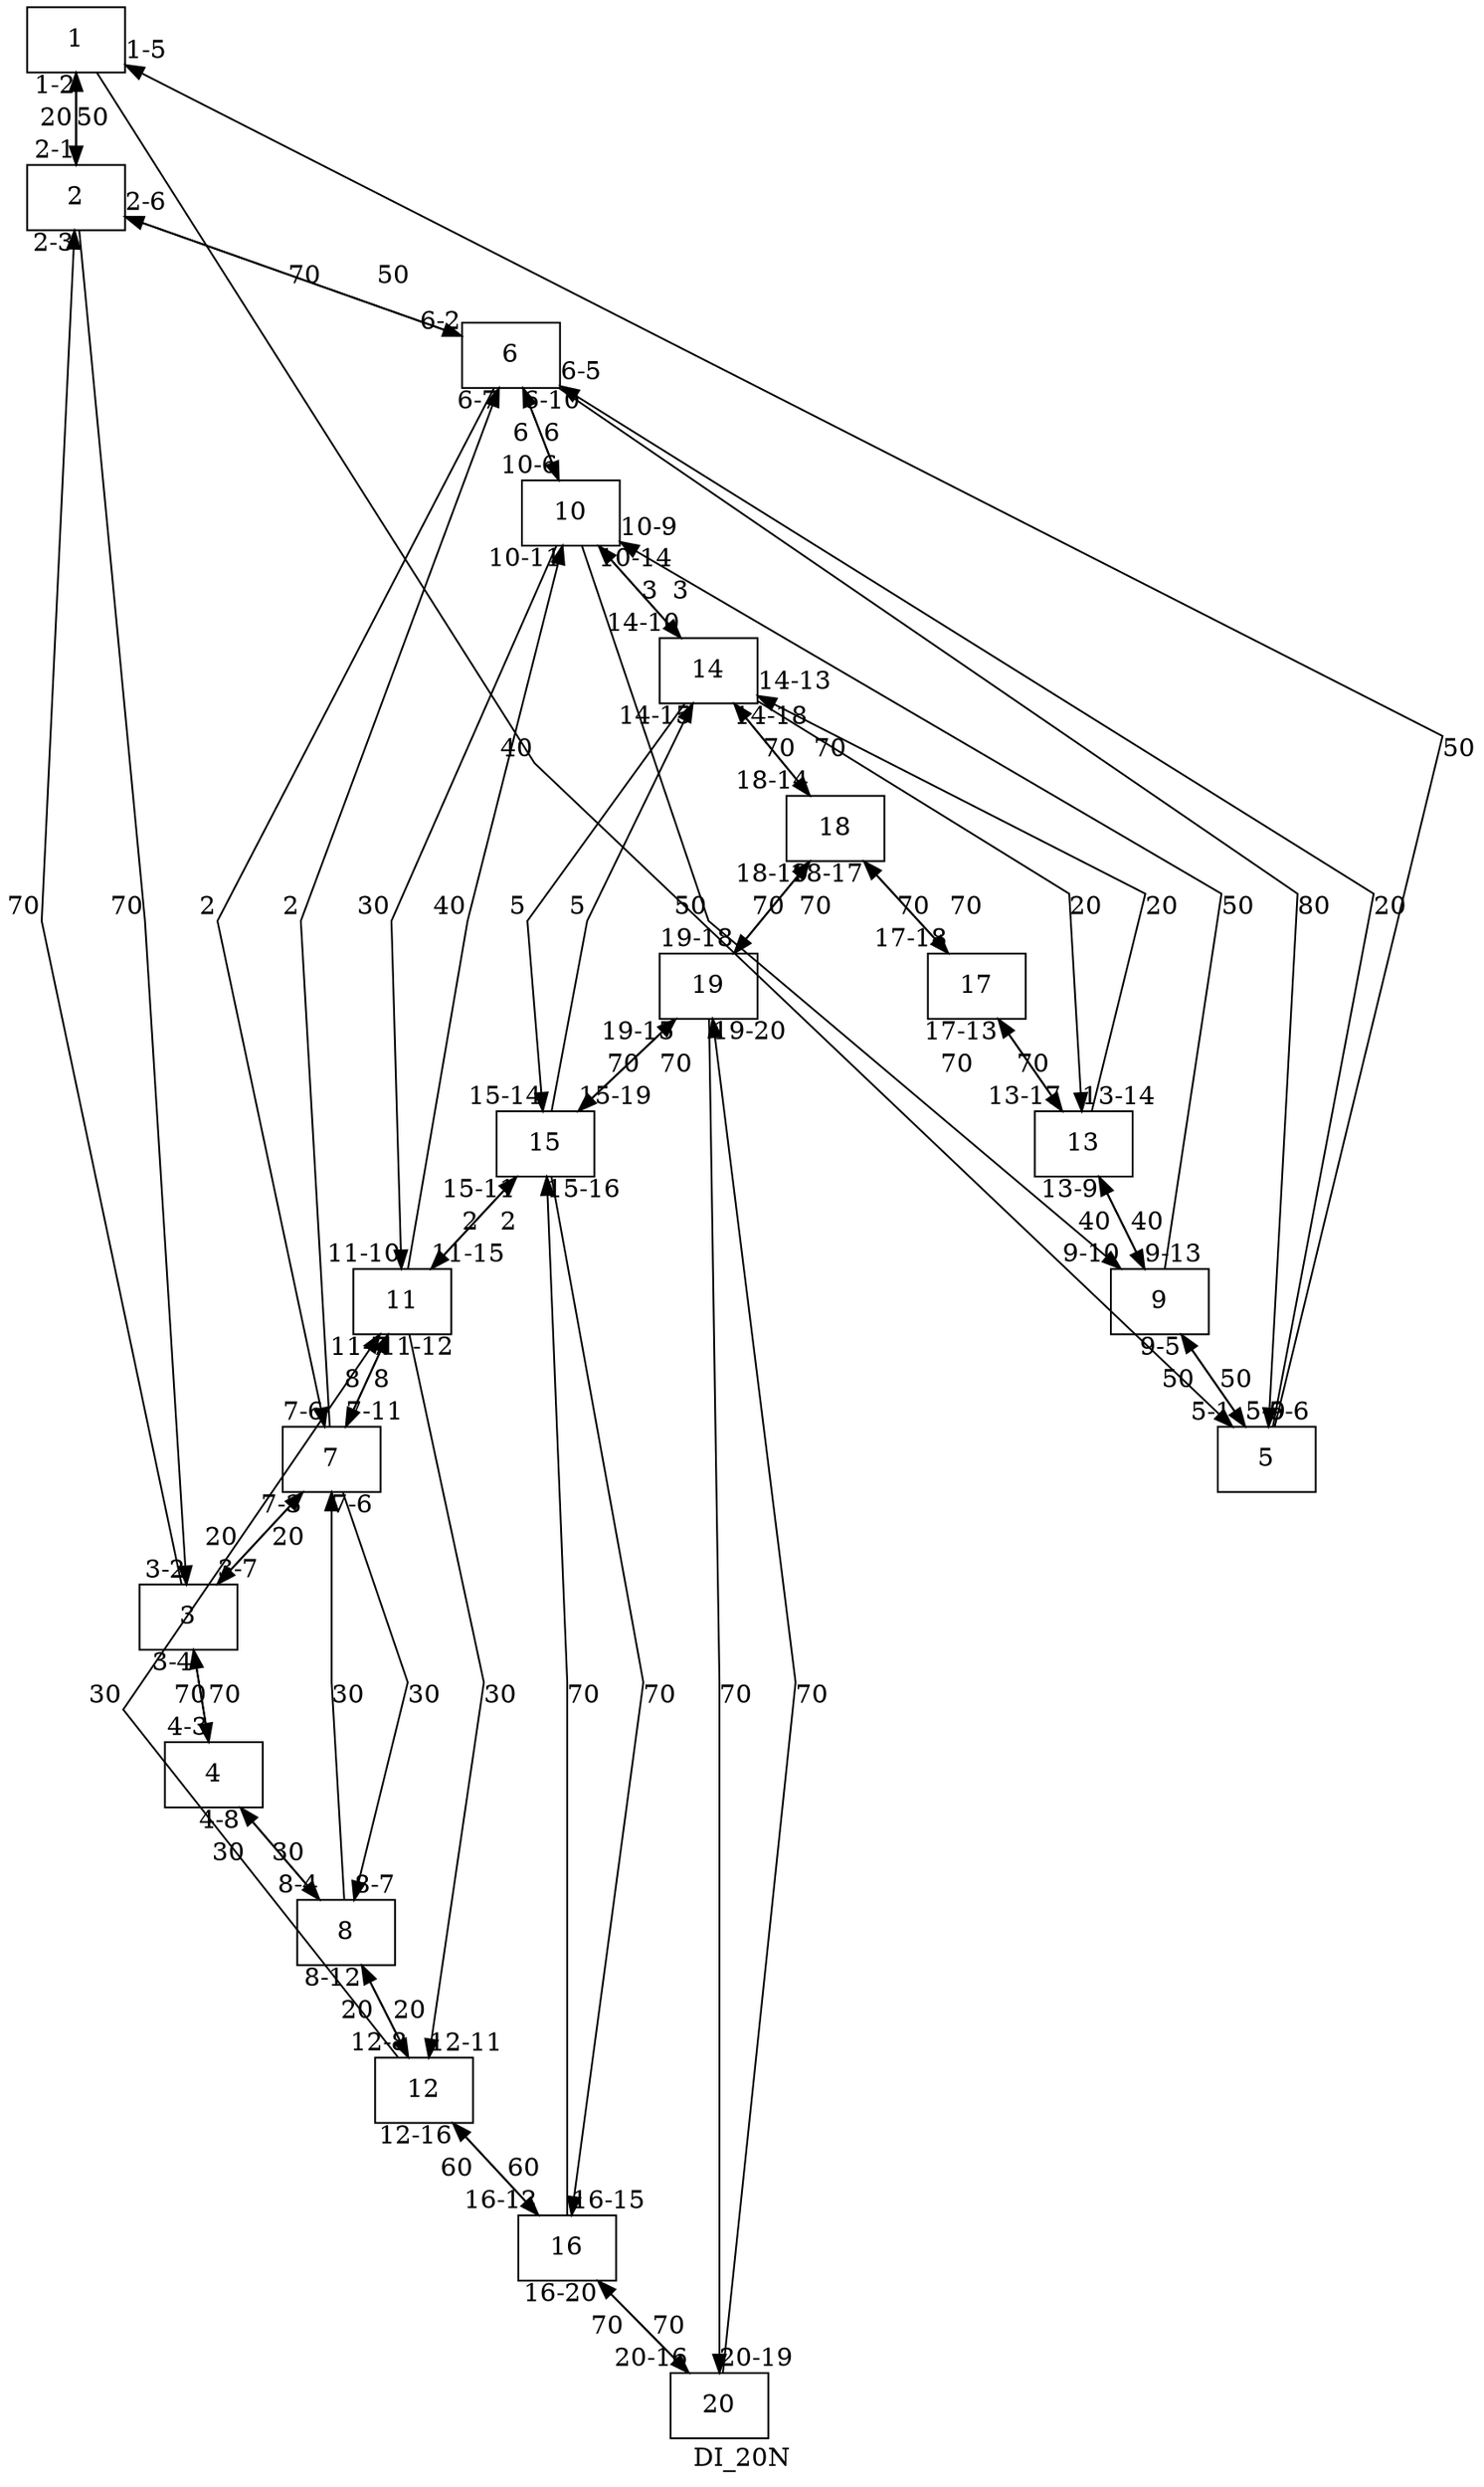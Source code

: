 digraph Test {

	/*compound=true*/
	node [shape=box];
	edge [len=3];
	/*Instantiation of nodes, required to successfully calling .get_node_list() 		(pydot) */
	1[group=V]; 2[group=V]; 3[group=V]; 4[group=V]; 5[group=A]; 6[group=A]; 7[group=A]; 8[group=A];	
	9[group=A]; 10[group=A]; 11[group=A]; 12[group=A]; 13[group=A]; 14[group=A]; 15[group=A]; 16[group=A]; 
	17[group=V]; 18[group=V]; 19[group=V]; 20[group=V];
	overlap = scale;
	splines = false;
	label = DI_20N;
	//orientation = portrait;

	1 -> 2	[label=20,headlabel="2-1" ,alias = 1,throughput=16,latency=4,delay=3,bandwidth = 10];
	2 -> 1	[label=50,headlabel="1-2",alias = 1,throughput=16,latency=4,delay=3,bandwidth = 10];
	1 -> 5	[label=40,headlabel="5-1",alias = 1,throughput=12,latency=3,delay=2,bandwidth = 20];
	5 -> 1	[label=50,headlabel="1-5",alias = 1,throughput=12,latency=3,delay=2,bandwidth = 20];
	2 -> 3	[label=70,headlabel="3-2",alias = 1,throughput=10,latency=2,delay=4,bandwidth = 20];
	3 -> 2	[label=70,headlabel="2-3",alias = 1,throughput=10,latency=2,delay=4,bandwidth = 20];
	2 -> 6	[label=70,headlabel="6-2",alias = 1,throughput=9,latency=5,delay=1,bandwidth = 20];
	6 -> 2	[label=50,headlabel="2-6",alias = 1,throughput=9,latency=5,delay=1,bandwidth = 20];
	3 -> 4	[label=70,headlabel="4-3",alias = 1,throughput=11,latency=6,delay=2,bandwidth = 20];
	4 -> 3	[label=70,headlabel="3-4",alias = 1,throughput=11,latency=6,delay=2,bandwidth = 20];
	3 -> 7	[label=20,headlabel="7-3",alias = 1,throughput=14,latency=8,delay=3,bandwidth = 20];
	7 -> 3	[label=20,headlabel="3-7",alias = 1,throughput=14,latency=8,delay=3,bandwidth = 20];
	4 -> 8	[label=30,headlabel="8-4",alias = 1,throughput=16,latency=9,delay=2,bandwidth = 20];
	8 -> 4	[label=30,headlabel="4-8",alias = 1,throughput=16,latency=9,delay=2,bandwidth = 20];
	5 -> 6	[label=20,headlabel="6-5",alias = 1,throughput=17,latency=3,delay=1,bandwidth = 20];
	6 -> 5	[label=80,headlabel="5-6",alias = 1,throughput=17,latency=3,delay=1,bandwidth = 20];
	5 -> 9	[label=50,headlabel="9-5",alias = 1,throughput=20,latency=10,delay=5,bandwidth = 10];
	9 -> 5	[label=50,headlabel="5-9",alias = 1,throughput=20,latency=10,delay=5,bandwidth = 10];
	6 -> 7	[label=2,headlabel="7-6",alias = 1,throughput=30,latency=3,delay=4,bandwidth = 20];
	7 -> 6	[label=2,headlabel="6-7",alias = 1,throughput=30,latency=3,delay=4,bandwidth = 20];
	6 -> 10	[label=6,headlabel="10-6",alias = 0,throughput=15,latency=1,delay=2,bandwidth = 20];
	10 -> 6	[label=6,headlabel="6-10",alias = 1,throughput=15,latency=1,delay=2,bandwidth = 20];
	7 -> 8	[label=30,headlabel="8-7",alias = 1,throughput=15,latency=2,delay=3,bandwidth = 20];
	8 -> 7	[label=30,headlabel="7-6",alias = 1,throughput=15,latency=2,delay=3,bandwidth = 20];
	7 -> 11	[label=8,headlabel="11-7",alias = 0,throughput=18,latency=4,delay=1,bandwidth = 20];
	11 -> 7	[label=8,headlabel="7-11",alias = 1,throughput=18,latency=4,delay=1,bandwidth = 20];
	8 -> 12	[label=20,headlabel="12-8",alias = 1,throughput=19,latency=5,delay=4,bandwidth = 10];
	12 -> 8	[label=20,headlabel="8-12",alias = 1,throughput=19,latency=5,delay=4,bandwidth = 10];
	9 -> 10	[label=50,headlabel="10-9",alias = 0,throughput=17,latency=8,delay=1,bandwidth = 20];
	10 -> 9	[label=50,headlabel="9-10",alias = 1,throughput=17,latency=8,delay=1,bandwidth = 20];
	9 -> 13	[label=40,headlabel="13-9",alias = 1,throughput=22,latency=8,delay=2,bandwidth = 10];
	13 -> 9	[label=40,headlabel="9-13",alias = 1,throughput=22,latency=8,delay=2,bandwidth = 10];
	10 -> 11[label=30,headlabel="11-10",alias = 0,throughput=23,latency=9,delay=2,bandwidth = 20];
	11 -> 10[label=40,headlabel="10-11",alias = 0,throughput=23,latency=9,delay=2,bandwidth = 20];
	10 -> 14[label=3,headlabel="14-10",alias = 1,throughput=31,latency=3,delay=3,bandwidth = 20];
	14 -> 10[label=3,headlabel="10-14",alias = 0,throughput=31,latency=3,delay=3,bandwidth = 20];
	11 -> 12[label=30,headlabel="12-11",alias = 1,throughput=36,latency=2,delay=5,bandwidth = 20];
	12 -> 11[label=30,headlabel="11-12",alias = 0,throughput=36,latency=2,delay=5,bandwidth = 20];
	11 -> 15[label=2,headlabel="15-11",alias = 1,throughput=22,latency=5,delay=1,bandwidth = 10];
	15 -> 11[label=2,headlabel="11-15",alias = 0,throughput=22,latency=5,delay=1,bandwidth = 10];
	12 -> 16[label=60,headlabel="16-12",alias = 1,throughput=12,latency=9,delay=4,bandwidth = 20];
	16 -> 12[label=60,headlabel="12-16",alias = 1,throughput=12,latency=9,delay=4,bandwidth = 20];
	13 -> 14[label=20,headlabel="14-13",alias = 1,throughput=27,latency=10,delay=2,bandwidth = 20];
	14 -> 13[label=20,headlabel="13-14",alias = 1,throughput=27,latency=10,delay=2,bandwidth = 20];
	14 -> 15[label=5,headlabel="15-14",alias = 1,throughput=26,latency=1,delay=1,bandwidth = 20];
	15 -> 14[label=5,headlabel="14-15",alias = 1,throughput=26,latency=1,delay=1,bandwidth = 20];
	15 -> 16[label=70,headlabel="16-15",alias = 1,throughput=14,latency=1,delay=3,bandwidth = 20];
	16 -> 15[label=70,headlabel="15-16",alias = 1,throughput=14,latency=1,delay=3,bandwidth = 20];
	17 -> 13[label=70,headlabel="13-17",alias = 1,throughput=14,latency=1,delay=3,bandwidth = 20];
	13 -> 17[label=70,headlabel="17-13",alias = 1,throughput=14,latency=1,delay=3,bandwidth = 20];
	17 -> 18[label=70,headlabel="18-17",alias = 1,throughput=14,latency=1,delay=3,bandwidth = 20];
	18 -> 17[label=70,headlabel="17-18",alias = 1,throughput=14,latency=1,delay=3,bandwidth = 20];
	18 -> 14[label=70,headlabel="14-18",alias = 1,throughput=14,latency=1,delay=3,bandwidth = 20];
	14 -> 18[label=70,headlabel="18-14",alias = 1,throughput=14,latency=1,delay=3,bandwidth = 20];
	18 -> 19[label=70,headlabel="19-18",alias = 1,throughput=14,latency=1,delay=3,bandwidth = 20];
	19 -> 18[label=70,headlabel="18-19",alias = 1,throughput=14,latency=1,delay=3,bandwidth = 20];
	19 -> 15[label=70,headlabel="15-19",alias = 1,throughput=14,latency=1,delay=3,bandwidth = 20];
	15 -> 19[label=70,headlabel="19-15",alias = 1,throughput=14,latency=1,delay=3,bandwidth = 20];
	19 -> 20[label=70,headlabel="20-19",alias = 1,throughput=14,latency=1,delay=3,bandwidth = 20];
	20 -> 19[label=70,headlabel="19-20",alias = 1,throughput=14,latency=1,delay=3,bandwidth = 20];
	20 -> 16[label=70,headlabel="16-20",alias = 1,throughput=14,latency=1,delay=3,bandwidth = 20];
	16 -> 20[label=70,headlabel="20-16",alias = 1,throughput=14,latency=1,delay=3,bandwidth = 20];

}

